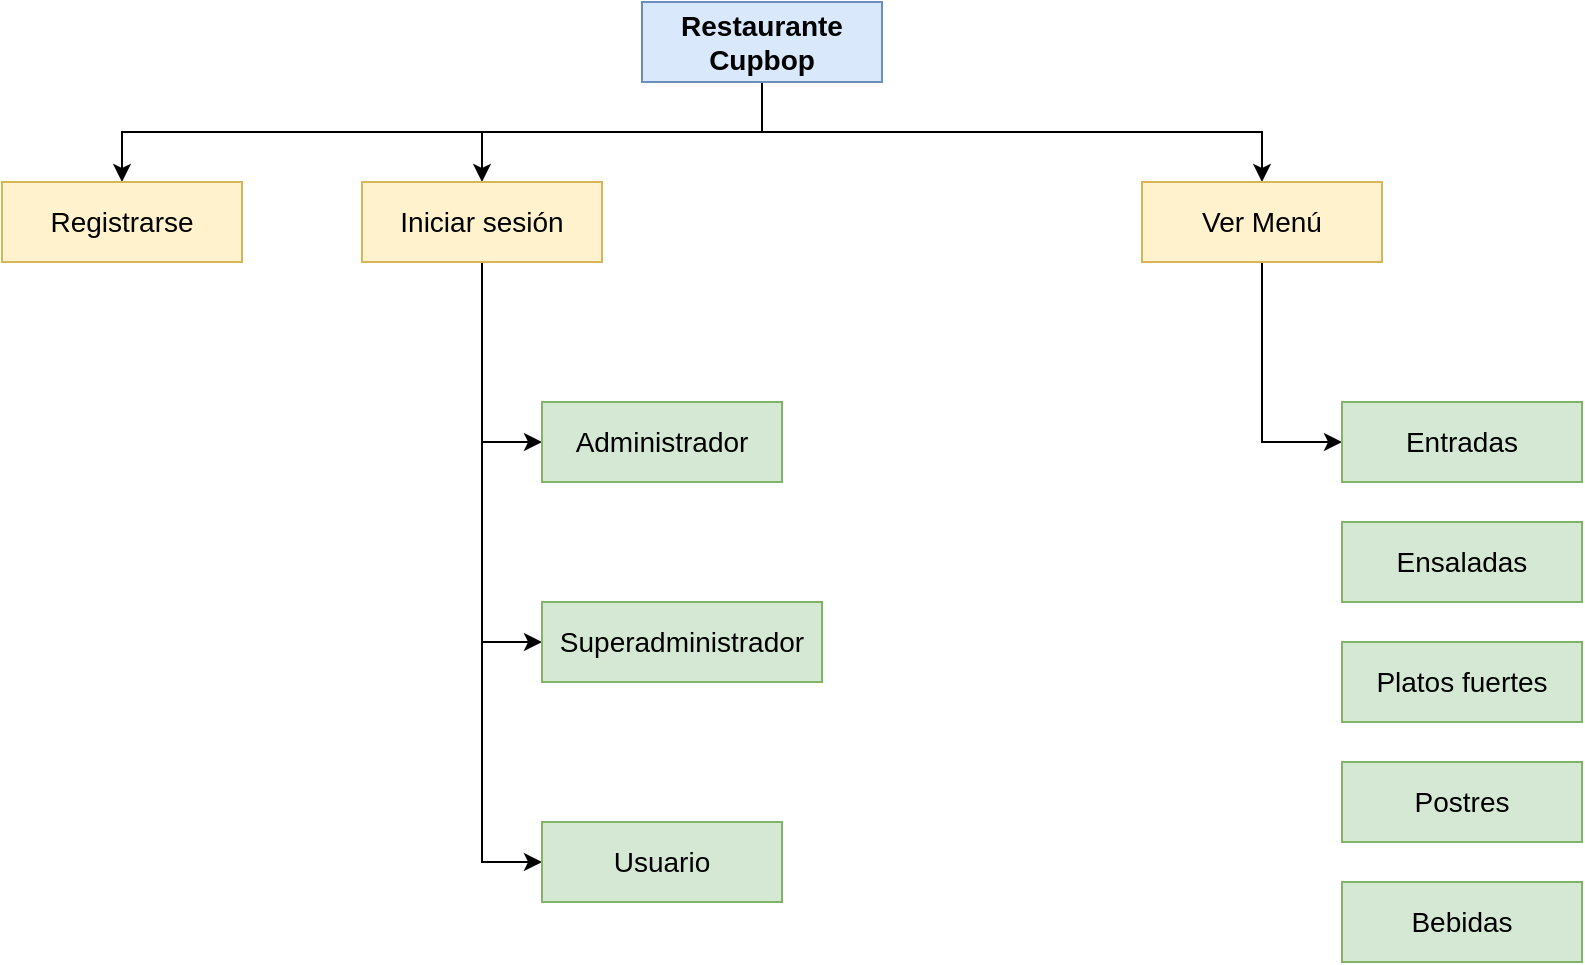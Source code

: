 <mxfile version="20.3.3" type="device"><diagram id="V4RDsS4UnUNfhNqDRmXw" name="Page-1"><mxGraphModel dx="462" dy="1860" grid="1" gridSize="10" guides="1" tooltips="1" connect="1" arrows="1" fold="1" page="1" pageScale="1" pageWidth="850" pageHeight="1100" math="0" shadow="0"><root><mxCell id="0"/><mxCell id="1" parent="0"/><mxCell id="bThQo460ilvIFqvOXtsr-10" style="edgeStyle=orthogonalEdgeStyle;rounded=0;orthogonalLoop=1;jettySize=auto;html=1;exitX=0.5;exitY=1;exitDx=0;exitDy=0;entryX=0.5;entryY=0;entryDx=0;entryDy=0;fontSize=14;" edge="1" parent="1" source="bThQo460ilvIFqvOXtsr-1" target="bThQo460ilvIFqvOXtsr-6"><mxGeometry relative="1" as="geometry"/></mxCell><mxCell id="bThQo460ilvIFqvOXtsr-11" style="edgeStyle=orthogonalEdgeStyle;rounded=0;orthogonalLoop=1;jettySize=auto;html=1;exitX=0.5;exitY=1;exitDx=0;exitDy=0;fontSize=14;" edge="1" parent="1" source="bThQo460ilvIFqvOXtsr-1" target="bThQo460ilvIFqvOXtsr-2"><mxGeometry relative="1" as="geometry"/></mxCell><mxCell id="bThQo460ilvIFqvOXtsr-12" style="edgeStyle=orthogonalEdgeStyle;rounded=0;orthogonalLoop=1;jettySize=auto;html=1;exitX=0.5;exitY=1;exitDx=0;exitDy=0;entryX=0.5;entryY=0;entryDx=0;entryDy=0;fontSize=14;" edge="1" parent="1" source="bThQo460ilvIFqvOXtsr-1" target="bThQo460ilvIFqvOXtsr-7"><mxGeometry relative="1" as="geometry"/></mxCell><mxCell id="bThQo460ilvIFqvOXtsr-1" value="Restaurante Cupbop" style="rounded=0;whiteSpace=wrap;html=1;fontStyle=1;fontSize=14;fillColor=#dae8fc;strokeColor=#6c8ebf;" vertex="1" parent="1"><mxGeometry x="360" y="-1060" width="120" height="40" as="geometry"/></mxCell><mxCell id="bThQo460ilvIFqvOXtsr-2" value="Registrarse" style="rounded=0;whiteSpace=wrap;html=1;fontStyle=0;fontSize=14;fillColor=#fff2cc;strokeColor=#d6b656;" vertex="1" parent="1"><mxGeometry x="40" y="-970" width="120" height="40" as="geometry"/></mxCell><mxCell id="bThQo460ilvIFqvOXtsr-20" style="edgeStyle=orthogonalEdgeStyle;rounded=0;orthogonalLoop=1;jettySize=auto;html=1;exitX=0.5;exitY=1;exitDx=0;exitDy=0;entryX=0;entryY=0.5;entryDx=0;entryDy=0;fontSize=14;" edge="1" parent="1" source="bThQo460ilvIFqvOXtsr-6" target="bThQo460ilvIFqvOXtsr-13"><mxGeometry relative="1" as="geometry"/></mxCell><mxCell id="bThQo460ilvIFqvOXtsr-21" style="edgeStyle=orthogonalEdgeStyle;rounded=0;orthogonalLoop=1;jettySize=auto;html=1;exitX=0.5;exitY=1;exitDx=0;exitDy=0;entryX=0;entryY=0.5;entryDx=0;entryDy=0;fontSize=14;" edge="1" parent="1" source="bThQo460ilvIFqvOXtsr-6" target="bThQo460ilvIFqvOXtsr-15"><mxGeometry relative="1" as="geometry"/></mxCell><mxCell id="bThQo460ilvIFqvOXtsr-22" style="edgeStyle=orthogonalEdgeStyle;rounded=0;orthogonalLoop=1;jettySize=auto;html=1;exitX=0.5;exitY=1;exitDx=0;exitDy=0;entryX=0;entryY=0.5;entryDx=0;entryDy=0;fontSize=14;" edge="1" parent="1" source="bThQo460ilvIFqvOXtsr-6" target="bThQo460ilvIFqvOXtsr-14"><mxGeometry relative="1" as="geometry"/></mxCell><mxCell id="bThQo460ilvIFqvOXtsr-6" value="Iniciar sesión" style="rounded=0;whiteSpace=wrap;html=1;fontStyle=0;fontSize=14;fillColor=#fff2cc;strokeColor=#d6b656;" vertex="1" parent="1"><mxGeometry x="220" y="-970" width="120" height="40" as="geometry"/></mxCell><mxCell id="bThQo460ilvIFqvOXtsr-26" style="edgeStyle=orthogonalEdgeStyle;rounded=0;orthogonalLoop=1;jettySize=auto;html=1;exitX=0.5;exitY=1;exitDx=0;exitDy=0;entryX=0;entryY=0.5;entryDx=0;entryDy=0;fontSize=14;" edge="1" parent="1" source="bThQo460ilvIFqvOXtsr-7" target="bThQo460ilvIFqvOXtsr-23"><mxGeometry relative="1" as="geometry"/></mxCell><mxCell id="bThQo460ilvIFqvOXtsr-7" value="Ver Menú" style="rounded=0;whiteSpace=wrap;html=1;fontStyle=0;fontSize=14;fillColor=#fff2cc;strokeColor=#d6b656;" vertex="1" parent="1"><mxGeometry x="610" y="-970" width="120" height="40" as="geometry"/></mxCell><mxCell id="bThQo460ilvIFqvOXtsr-13" value="Administrador" style="rounded=0;whiteSpace=wrap;html=1;fontStyle=0;fontSize=14;fillColor=#d5e8d4;strokeColor=#82b366;" vertex="1" parent="1"><mxGeometry x="310" y="-860" width="120" height="40" as="geometry"/></mxCell><mxCell id="bThQo460ilvIFqvOXtsr-14" value="Usuario" style="rounded=0;whiteSpace=wrap;html=1;fontStyle=0;fontSize=14;fillColor=#d5e8d4;strokeColor=#82b366;" vertex="1" parent="1"><mxGeometry x="310" y="-650" width="120" height="40" as="geometry"/></mxCell><mxCell id="bThQo460ilvIFqvOXtsr-15" value="Superadministrador" style="rounded=0;whiteSpace=wrap;html=1;fontStyle=0;fontSize=14;fillColor=#d5e8d4;strokeColor=#82b366;" vertex="1" parent="1"><mxGeometry x="310" y="-760" width="140" height="40" as="geometry"/></mxCell><mxCell id="bThQo460ilvIFqvOXtsr-23" value="Entradas" style="rounded=0;whiteSpace=wrap;html=1;fontStyle=0;fontSize=14;fillColor=#d5e8d4;strokeColor=#82b366;" vertex="1" parent="1"><mxGeometry x="710" y="-860" width="120" height="40" as="geometry"/></mxCell><mxCell id="bThQo460ilvIFqvOXtsr-27" value="Ensaladas" style="rounded=0;whiteSpace=wrap;html=1;fontStyle=0;fontSize=14;fillColor=#d5e8d4;strokeColor=#82b366;" vertex="1" parent="1"><mxGeometry x="710" y="-800" width="120" height="40" as="geometry"/></mxCell><mxCell id="bThQo460ilvIFqvOXtsr-28" value="Platos fuertes" style="rounded=0;whiteSpace=wrap;html=1;fontStyle=0;fontSize=14;fillColor=#d5e8d4;strokeColor=#82b366;" vertex="1" parent="1"><mxGeometry x="710" y="-740" width="120" height="40" as="geometry"/></mxCell><mxCell id="bThQo460ilvIFqvOXtsr-29" value="Postres" style="rounded=0;whiteSpace=wrap;html=1;fontStyle=0;fontSize=14;fillColor=#d5e8d4;strokeColor=#82b366;" vertex="1" parent="1"><mxGeometry x="710" y="-680" width="120" height="40" as="geometry"/></mxCell><mxCell id="bThQo460ilvIFqvOXtsr-30" value="Bebidas" style="rounded=0;whiteSpace=wrap;html=1;fontStyle=0;fontSize=14;fillColor=#d5e8d4;strokeColor=#82b366;" vertex="1" parent="1"><mxGeometry x="710" y="-620" width="120" height="40" as="geometry"/></mxCell></root></mxGraphModel></diagram></mxfile>
